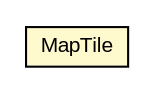 #!/usr/local/bin/dot
#
# Class diagram 
# Generated by UMLGraph version R5_6-24-gf6e263 (http://www.umlgraph.org/)
#

digraph G {
	edge [fontname="arial",fontsize=10,labelfontname="arial",labelfontsize=10];
	node [fontname="arial",fontsize=10,shape=plaintext];
	nodesep=0.25;
	ranksep=0.5;
	// org.osmdroid.tileprovider.MapTile
	c18832 [label=<<table title="org.osmdroid.tileprovider.MapTile" border="0" cellborder="1" cellspacing="0" cellpadding="2" port="p" bgcolor="lemonChiffon" href="./MapTile.html">
		<tr><td><table border="0" cellspacing="0" cellpadding="1">
<tr><td align="center" balign="center"> MapTile </td></tr>
		</table></td></tr>
		</table>>, URL="./MapTile.html", fontname="arial", fontcolor="black", fontsize=10.0];
}

